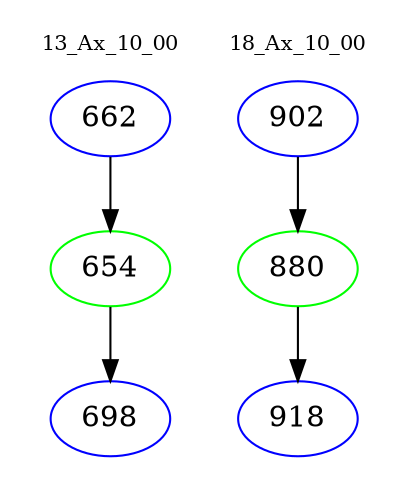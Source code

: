 digraph{
subgraph cluster_0 {
color = white
label = "13_Ax_10_00";
fontsize=10;
T0_662 [label="662", color="blue"]
T0_662 -> T0_654 [color="black"]
T0_654 [label="654", color="green"]
T0_654 -> T0_698 [color="black"]
T0_698 [label="698", color="blue"]
}
subgraph cluster_1 {
color = white
label = "18_Ax_10_00";
fontsize=10;
T1_902 [label="902", color="blue"]
T1_902 -> T1_880 [color="black"]
T1_880 [label="880", color="green"]
T1_880 -> T1_918 [color="black"]
T1_918 [label="918", color="blue"]
}
}
